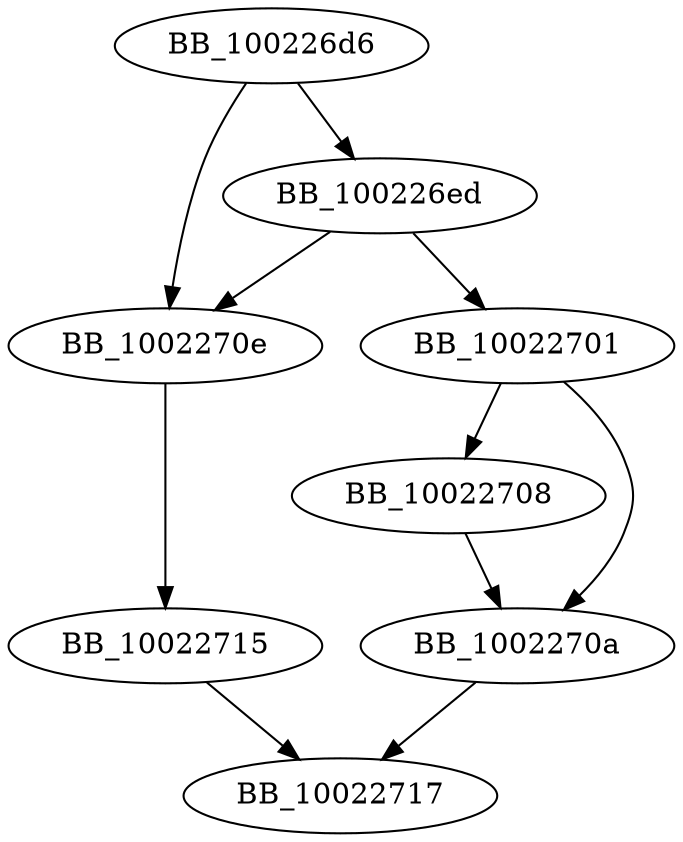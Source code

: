 DiGraph sub_100226D6{
BB_100226d6->BB_100226ed
BB_100226d6->BB_1002270e
BB_100226ed->BB_10022701
BB_100226ed->BB_1002270e
BB_10022701->BB_10022708
BB_10022701->BB_1002270a
BB_10022708->BB_1002270a
BB_1002270a->BB_10022717
BB_1002270e->BB_10022715
BB_10022715->BB_10022717
}
